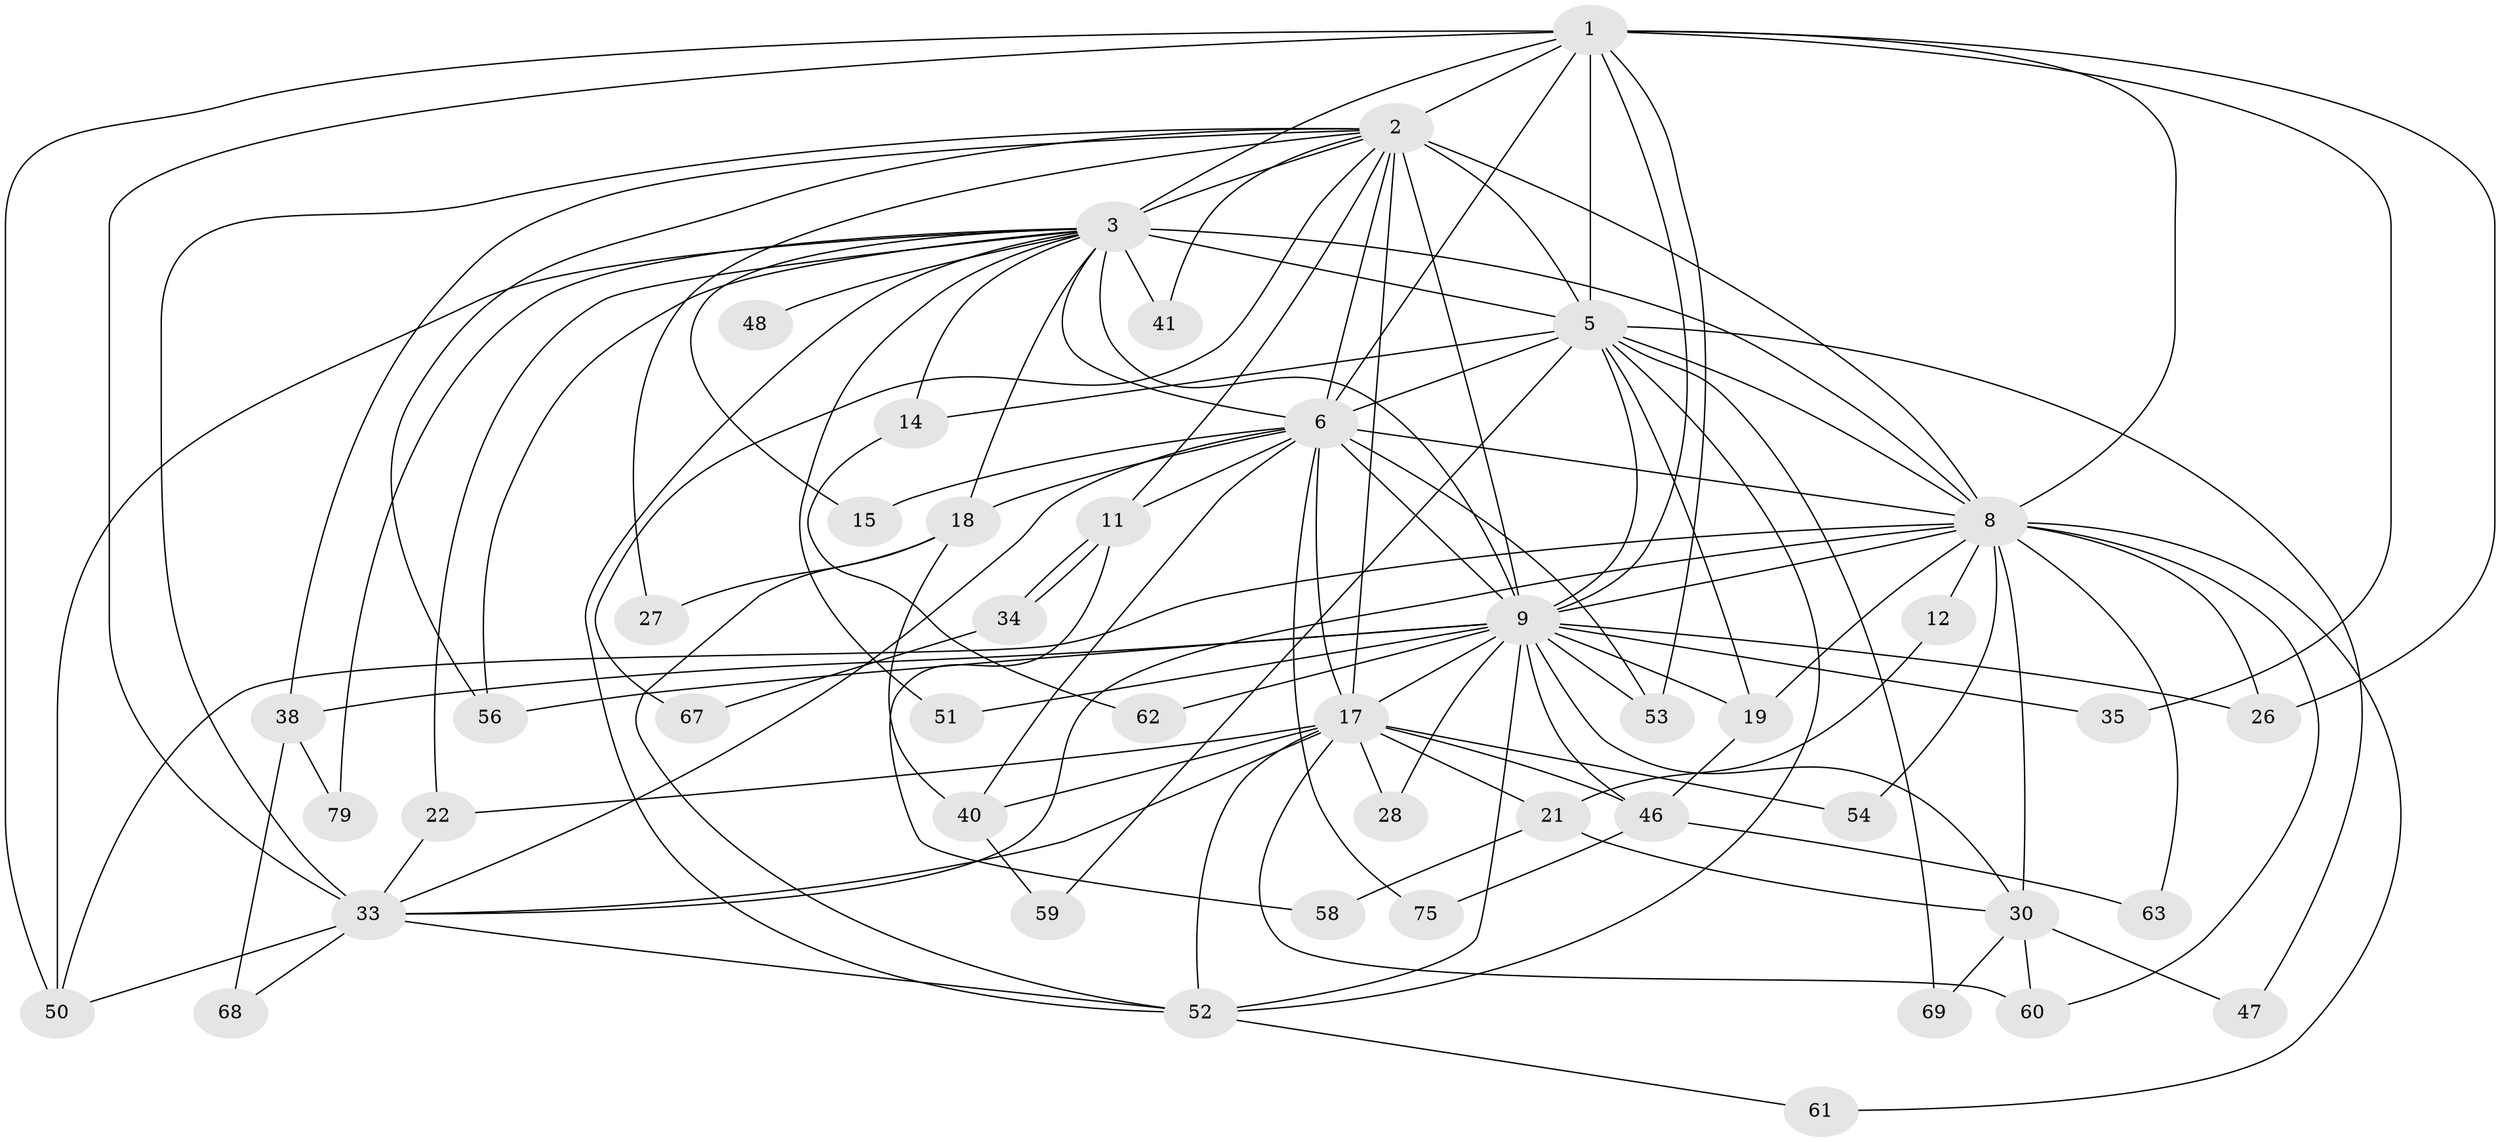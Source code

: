 // original degree distribution, {16: 0.010752688172043012, 17: 0.03225806451612903, 12: 0.010752688172043012, 18: 0.010752688172043012, 19: 0.021505376344086023, 22: 0.010752688172043012, 21: 0.010752688172043012, 5: 0.053763440860215055, 3: 0.16129032258064516, 2: 0.5161290322580645, 14: 0.010752688172043012, 4: 0.11827956989247312, 6: 0.021505376344086023, 8: 0.010752688172043012}
// Generated by graph-tools (version 1.1) at 2025/14/03/09/25 04:14:09]
// undirected, 46 vertices, 116 edges
graph export_dot {
graph [start="1"]
  node [color=gray90,style=filled];
  1;
  2 [super="+73+4+44+65+86"];
  3 [super="+16+7+77"];
  5 [super="+82"];
  6;
  8 [super="+76+84+10+25+32+13"];
  9 [super="+23"];
  11;
  12;
  14;
  15;
  17 [super="+70+49"];
  18 [super="+64"];
  19 [super="+24"];
  21;
  22;
  26 [super="+93"];
  27;
  28;
  30;
  33 [super="+36+45+74"];
  34 [super="+78"];
  35;
  38;
  40 [super="+88"];
  41;
  46 [super="+66"];
  47;
  48;
  50 [super="+57"];
  51;
  52 [super="+92+90+55"];
  53 [super="+72"];
  54;
  56;
  58;
  59;
  60;
  61;
  62;
  63;
  67;
  68;
  69;
  75 [super="+91"];
  79;
  1 -- 2 [weight=3];
  1 -- 3 [weight=2];
  1 -- 5;
  1 -- 6;
  1 -- 8 [weight=2];
  1 -- 9;
  1 -- 26 [weight=2];
  1 -- 35;
  1 -- 53;
  1 -- 33;
  1 -- 50;
  2 -- 3 [weight=5];
  2 -- 5 [weight=3];
  2 -- 6 [weight=2];
  2 -- 8 [weight=7];
  2 -- 9 [weight=2];
  2 -- 27;
  2 -- 33 [weight=2];
  2 -- 11;
  2 -- 17 [weight=2];
  2 -- 38;
  2 -- 41;
  2 -- 56;
  2 -- 67;
  3 -- 5 [weight=3];
  3 -- 6 [weight=2];
  3 -- 8 [weight=7];
  3 -- 9 [weight=3];
  3 -- 22;
  3 -- 48 [weight=2];
  3 -- 50 [weight=2];
  3 -- 14;
  3 -- 15;
  3 -- 79;
  3 -- 18;
  3 -- 41;
  3 -- 51;
  3 -- 52;
  3 -- 56;
  5 -- 6;
  5 -- 8 [weight=2];
  5 -- 9;
  5 -- 14;
  5 -- 19;
  5 -- 47;
  5 -- 59;
  5 -- 69;
  5 -- 52;
  6 -- 8 [weight=3];
  6 -- 9;
  6 -- 11;
  6 -- 15;
  6 -- 18;
  6 -- 33;
  6 -- 40;
  6 -- 53;
  6 -- 75 [weight=2];
  6 -- 17;
  8 -- 9 [weight=2];
  8 -- 12 [weight=2];
  8 -- 54;
  8 -- 63;
  8 -- 33;
  8 -- 30;
  8 -- 50;
  8 -- 19;
  8 -- 60;
  8 -- 61;
  8 -- 26;
  9 -- 17;
  9 -- 19;
  9 -- 26;
  9 -- 28;
  9 -- 30;
  9 -- 38;
  9 -- 46;
  9 -- 56;
  9 -- 62;
  9 -- 53;
  9 -- 52;
  9 -- 51;
  9 -- 35;
  11 -- 34;
  11 -- 34;
  11 -- 58;
  12 -- 21;
  14 -- 62;
  17 -- 21;
  17 -- 22;
  17 -- 28;
  17 -- 33;
  17 -- 52 [weight=2];
  17 -- 54;
  17 -- 60;
  17 -- 40;
  17 -- 46;
  18 -- 27;
  18 -- 40;
  18 -- 52;
  19 -- 46;
  21 -- 30;
  21 -- 58;
  22 -- 33;
  30 -- 47;
  30 -- 60;
  30 -- 69;
  33 -- 68;
  33 -- 50;
  33 -- 52;
  34 -- 67;
  38 -- 68;
  38 -- 79;
  40 -- 59;
  46 -- 63;
  46 -- 75;
  52 -- 61;
}
